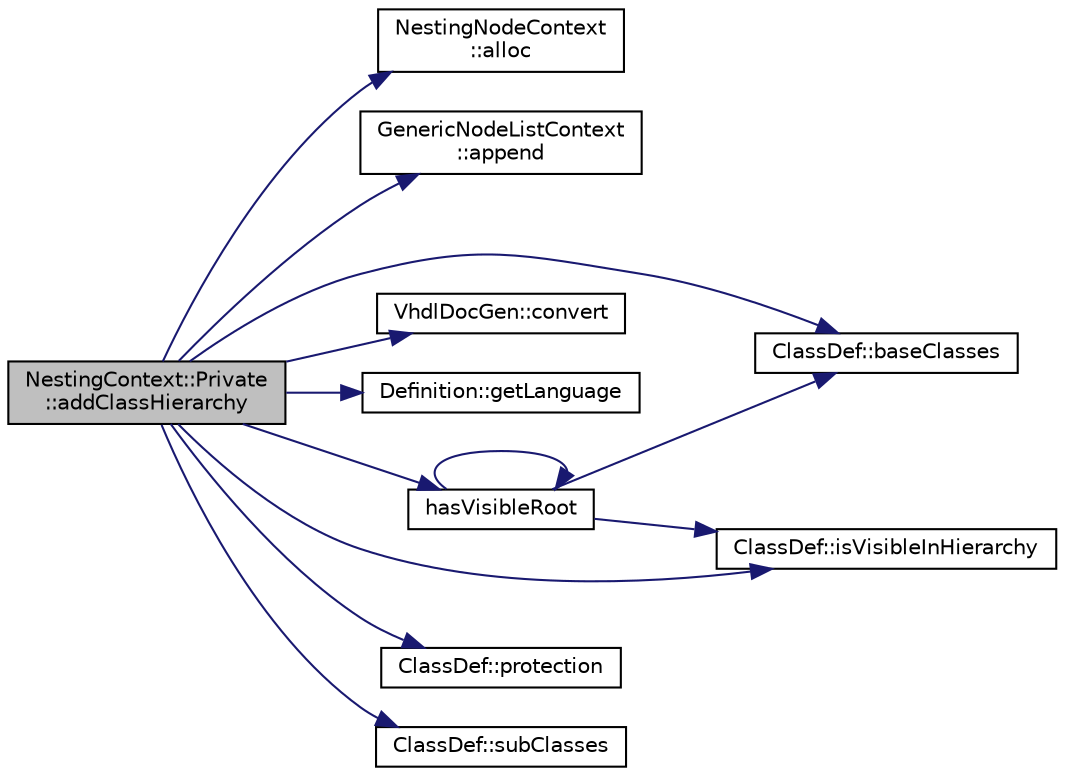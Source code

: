 digraph "NestingContext::Private::addClassHierarchy"
{
 // LATEX_PDF_SIZE
  edge [fontname="Helvetica",fontsize="10",labelfontname="Helvetica",labelfontsize="10"];
  node [fontname="Helvetica",fontsize="10",shape=record];
  rankdir="LR";
  Node1 [label="NestingContext::Private\l::addClassHierarchy",height=0.2,width=0.4,color="black", fillcolor="grey75", style="filled", fontcolor="black",tooltip=" "];
  Node1 -> Node2 [color="midnightblue",fontsize="10",style="solid",fontname="Helvetica"];
  Node2 [label="NestingNodeContext\l::alloc",height=0.2,width=0.4,color="black", fillcolor="white", style="filled",URL="$classNestingNodeContext.html#a04112dbde6bd6bc05f4354400abc025f",tooltip=" "];
  Node1 -> Node3 [color="midnightblue",fontsize="10",style="solid",fontname="Helvetica"];
  Node3 [label="GenericNodeListContext\l::append",height=0.2,width=0.4,color="black", fillcolor="white", style="filled",URL="$classGenericNodeListContext.html#a1e3defa7bc050ae33e2fbabba7a20643",tooltip=" "];
  Node1 -> Node4 [color="midnightblue",fontsize="10",style="solid",fontname="Helvetica"];
  Node4 [label="ClassDef::baseClasses",height=0.2,width=0.4,color="black", fillcolor="white", style="filled",URL="$classClassDef.html#a38001a11a297629e363c0db5b1968ab3",tooltip=" "];
  Node1 -> Node5 [color="midnightblue",fontsize="10",style="solid",fontname="Helvetica"];
  Node5 [label="VhdlDocGen::convert",height=0.2,width=0.4,color="black", fillcolor="white", style="filled",URL="$classVhdlDocGen.html#ab1ab1504610c798f4924026a48bb4301",tooltip=" "];
  Node1 -> Node6 [color="midnightblue",fontsize="10",style="solid",fontname="Helvetica"];
  Node6 [label="Definition::getLanguage",height=0.2,width=0.4,color="black", fillcolor="white", style="filled",URL="$classDefinition.html#a0dda9f50f2f9754e6341a10373eafec7",tooltip=" "];
  Node1 -> Node7 [color="midnightblue",fontsize="10",style="solid",fontname="Helvetica"];
  Node7 [label="hasVisibleRoot",height=0.2,width=0.4,color="black", fillcolor="white", style="filled",URL="$classdef_8cpp.html#ac0eadc7d7582ad6fd7727ce0f417e96a",tooltip=" "];
  Node7 -> Node4 [color="midnightblue",fontsize="10",style="solid",fontname="Helvetica"];
  Node7 -> Node7 [color="midnightblue",fontsize="10",style="solid",fontname="Helvetica"];
  Node7 -> Node8 [color="midnightblue",fontsize="10",style="solid",fontname="Helvetica"];
  Node8 [label="ClassDef::isVisibleInHierarchy",height=0.2,width=0.4,color="black", fillcolor="white", style="filled",URL="$classClassDef.html#a3067e647412a923d7743258c89eabe75",tooltip=" "];
  Node1 -> Node8 [color="midnightblue",fontsize="10",style="solid",fontname="Helvetica"];
  Node1 -> Node9 [color="midnightblue",fontsize="10",style="solid",fontname="Helvetica"];
  Node9 [label="ClassDef::protection",height=0.2,width=0.4,color="black", fillcolor="white", style="filled",URL="$classClassDef.html#a759c68ae0af03a49aff1a86d383af68d",tooltip=" "];
  Node1 -> Node10 [color="midnightblue",fontsize="10",style="solid",fontname="Helvetica"];
  Node10 [label="ClassDef::subClasses",height=0.2,width=0.4,color="black", fillcolor="white", style="filled",URL="$classClassDef.html#afdeec11149bf831c4c6dd297f7c4e34d",tooltip=" "];
}
